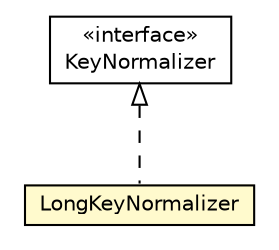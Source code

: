 #!/usr/local/bin/dot
#
# Class diagram 
# Generated by UMLGraph version R5_6-24-gf6e263 (http://www.umlgraph.org/)
#

digraph G {
	edge [fontname="Helvetica",fontsize=10,labelfontname="Helvetica",labelfontsize=10];
	node [fontname="Helvetica",fontsize=10,shape=plaintext];
	nodesep=0.25;
	ranksep=0.5;
	// com.orientechnologies.orient.core.storage.index.nkbtree.normalizers.KeyNormalizer
	c1312677 [label=<<table title="com.orientechnologies.orient.core.storage.index.nkbtree.normalizers.KeyNormalizer" border="0" cellborder="1" cellspacing="0" cellpadding="2" port="p" href="./KeyNormalizer.html">
		<tr><td><table border="0" cellspacing="0" cellpadding="1">
<tr><td align="center" balign="center"> &#171;interface&#187; </td></tr>
<tr><td align="center" balign="center"> KeyNormalizer </td></tr>
		</table></td></tr>
		</table>>, URL="./KeyNormalizer.html", fontname="Helvetica", fontcolor="black", fontsize=10.0];
	// com.orientechnologies.orient.core.storage.index.nkbtree.normalizers.LongKeyNormalizer
	c1312678 [label=<<table title="com.orientechnologies.orient.core.storage.index.nkbtree.normalizers.LongKeyNormalizer" border="0" cellborder="1" cellspacing="0" cellpadding="2" port="p" bgcolor="lemonChiffon" href="./LongKeyNormalizer.html">
		<tr><td><table border="0" cellspacing="0" cellpadding="1">
<tr><td align="center" balign="center"> LongKeyNormalizer </td></tr>
		</table></td></tr>
		</table>>, URL="./LongKeyNormalizer.html", fontname="Helvetica", fontcolor="black", fontsize=10.0];
	//com.orientechnologies.orient.core.storage.index.nkbtree.normalizers.LongKeyNormalizer implements com.orientechnologies.orient.core.storage.index.nkbtree.normalizers.KeyNormalizer
	c1312677:p -> c1312678:p [dir=back,arrowtail=empty,style=dashed];
}

